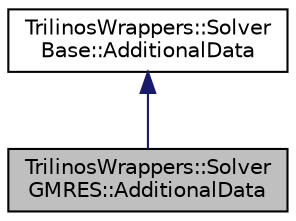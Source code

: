 digraph "TrilinosWrappers::SolverGMRES::AdditionalData"
{
 // LATEX_PDF_SIZE
  edge [fontname="Helvetica",fontsize="10",labelfontname="Helvetica",labelfontsize="10"];
  node [fontname="Helvetica",fontsize="10",shape=record];
  Node1 [label="TrilinosWrappers::Solver\lGMRES::AdditionalData",height=0.2,width=0.4,color="black", fillcolor="grey75", style="filled", fontcolor="black",tooltip=" "];
  Node2 -> Node1 [dir="back",color="midnightblue",fontsize="10",style="solid",fontname="Helvetica"];
  Node2 [label="TrilinosWrappers::Solver\lBase::AdditionalData",height=0.2,width=0.4,color="black", fillcolor="white", style="filled",URL="$structTrilinosWrappers_1_1SolverBase_1_1AdditionalData.html",tooltip=" "];
}
